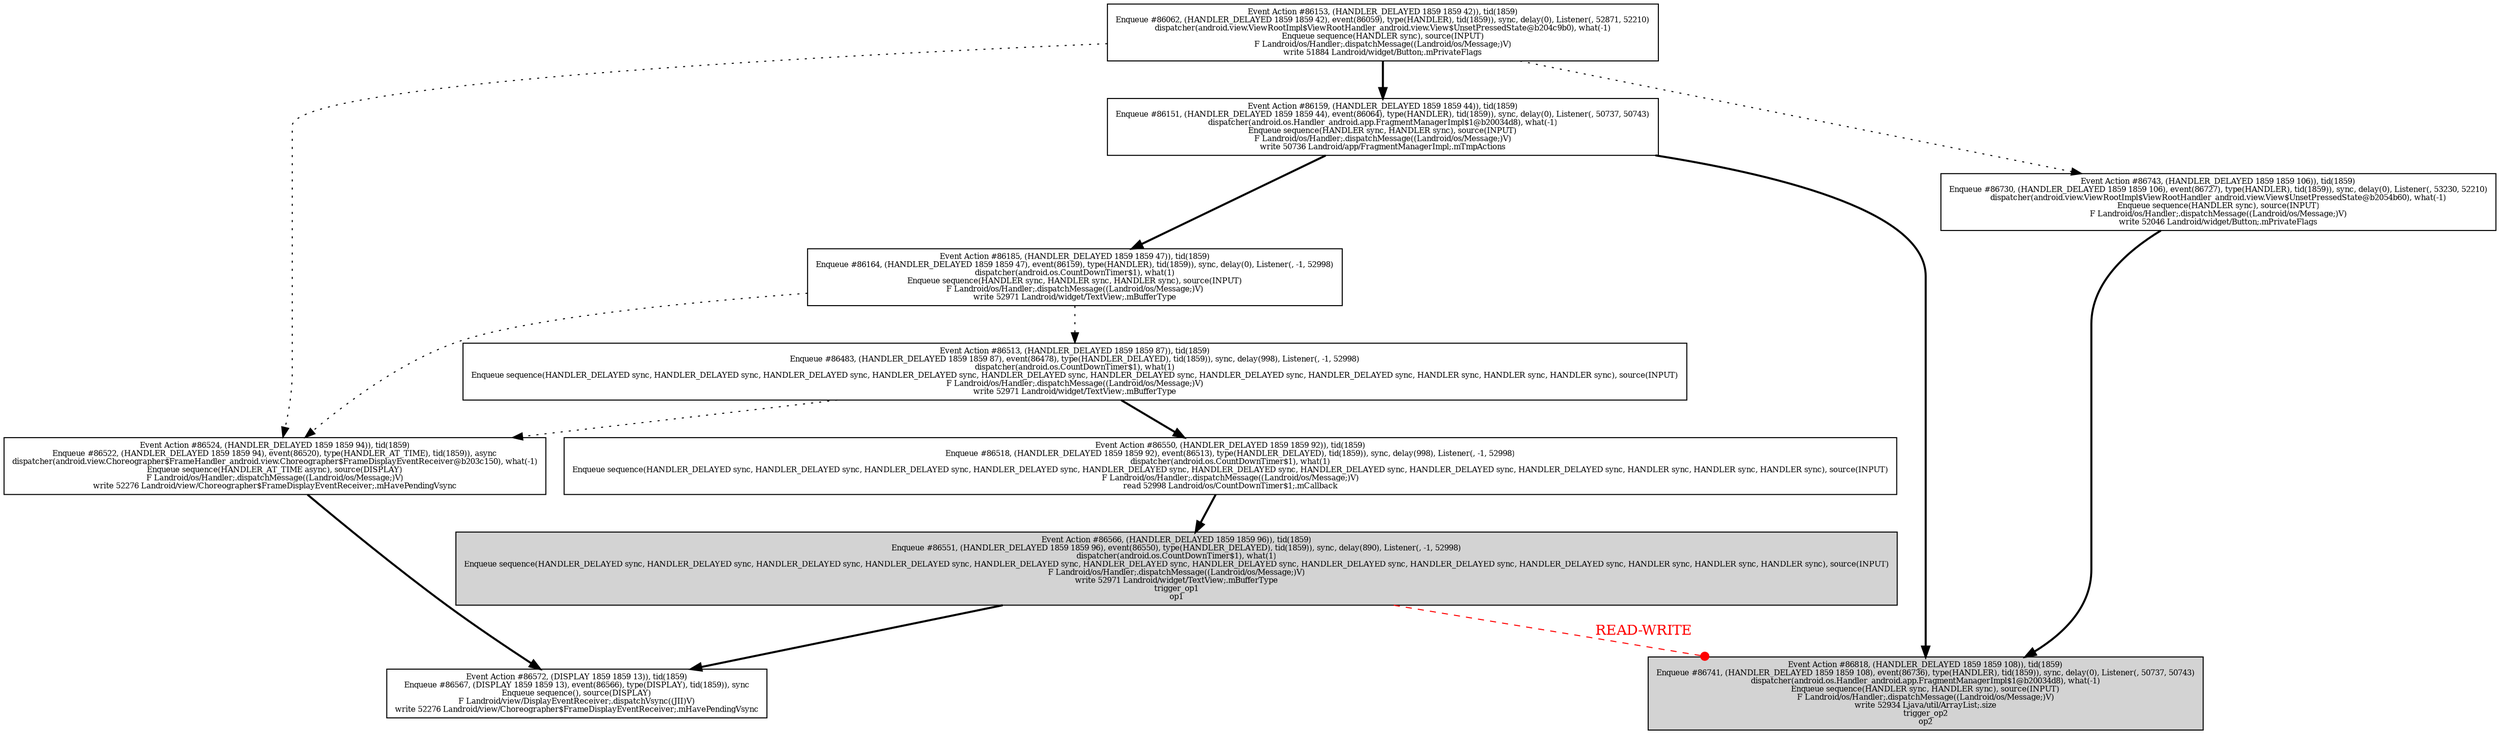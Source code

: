 digraph race0_21_4294967295 {
  node[fontsize=7.5];
  N86153 [label="Event Action #86153, (HANDLER_DELAYED 1859 1859 42)), tid(1859)\nEnqueue #86062, (HANDLER_DELAYED 1859 1859 42), event(86059), type(HANDLER), tid(1859)), sync, delay(0), Listener(, 52871, 52210)\ndispatcher(android.view.ViewRootImpl$ViewRootHandler_android.view.View$UnsetPressedState@b204c9b0), what(-1)\nEnqueue sequence(HANDLER sync), source(INPUT)\nF Landroid/os/Handler;.dispatchMessage((Landroid/os/Message;)V)\nwrite 51884 Landroid/widget/Button;.mPrivateFlags", URL="race?focus=86153&id=21", shape="box"];
  N86159 [label="Event Action #86159, (HANDLER_DELAYED 1859 1859 44)), tid(1859)\nEnqueue #86151, (HANDLER_DELAYED 1859 1859 44), event(86064), type(HANDLER), tid(1859)), sync, delay(0), Listener(, 50737, 50743)\ndispatcher(android.os.Handler_android.app.FragmentManagerImpl$1@b20034d8), what(-1)\nEnqueue sequence(HANDLER sync, HANDLER sync), source(INPUT)\nF Landroid/os/Handler;.dispatchMessage((Landroid/os/Message;)V)\nwrite 50736 Landroid/app/FragmentManagerImpl;.mTmpActions", URL="race?focus=86159&id=21", shape="box"];
  N86185 [label="Event Action #86185, (HANDLER_DELAYED 1859 1859 47)), tid(1859)\nEnqueue #86164, (HANDLER_DELAYED 1859 1859 47), event(86159), type(HANDLER), tid(1859)), sync, delay(0), Listener(, -1, 52998)\ndispatcher(android.os.CountDownTimer$1), what(1)\nEnqueue sequence(HANDLER sync, HANDLER sync, HANDLER sync), source(INPUT)\nF Landroid/os/Handler;.dispatchMessage((Landroid/os/Message;)V)\nwrite 52971 Landroid/widget/TextView;.mBufferType", URL="race?focus=86185&id=21", shape="box"];
  N86513 [label="Event Action #86513, (HANDLER_DELAYED 1859 1859 87)), tid(1859)\nEnqueue #86483, (HANDLER_DELAYED 1859 1859 87), event(86478), type(HANDLER_DELAYED), tid(1859)), sync, delay(998), Listener(, -1, 52998)\ndispatcher(android.os.CountDownTimer$1), what(1)\nEnqueue sequence(HANDLER_DELAYED sync, HANDLER_DELAYED sync, HANDLER_DELAYED sync, HANDLER_DELAYED sync, HANDLER_DELAYED sync, HANDLER_DELAYED sync, HANDLER_DELAYED sync, HANDLER_DELAYED sync, HANDLER sync, HANDLER sync, HANDLER sync), source(INPUT)\nF Landroid/os/Handler;.dispatchMessage((Landroid/os/Message;)V)\nwrite 52971 Landroid/widget/TextView;.mBufferType", URL="race?focus=86513&id=21", shape="box"];
  N86524 [label="Event Action #86524, (HANDLER_DELAYED 1859 1859 94)), tid(1859)\nEnqueue #86522, (HANDLER_DELAYED 1859 1859 94), event(86520), type(HANDLER_AT_TIME), tid(1859)), async\ndispatcher(android.view.Choreographer$FrameHandler_android.view.Choreographer$FrameDisplayEventReceiver@b203c150), what(-1)\nEnqueue sequence(HANDLER_AT_TIME async), source(DISPLAY)\nF Landroid/os/Handler;.dispatchMessage((Landroid/os/Message;)V)\nwrite 52276 Landroid/view/Choreographer$FrameDisplayEventReceiver;.mHavePendingVsync", URL="race?focus=86524&id=21", shape="box"];
  N86550 [label="Event Action #86550, (HANDLER_DELAYED 1859 1859 92)), tid(1859)\nEnqueue #86518, (HANDLER_DELAYED 1859 1859 92), event(86513), type(HANDLER_DELAYED), tid(1859)), sync, delay(998), Listener(, -1, 52998)\ndispatcher(android.os.CountDownTimer$1), what(1)\nEnqueue sequence(HANDLER_DELAYED sync, HANDLER_DELAYED sync, HANDLER_DELAYED sync, HANDLER_DELAYED sync, HANDLER_DELAYED sync, HANDLER_DELAYED sync, HANDLER_DELAYED sync, HANDLER_DELAYED sync, HANDLER_DELAYED sync, HANDLER sync, HANDLER sync, HANDLER sync), source(INPUT)\nF Landroid/os/Handler;.dispatchMessage((Landroid/os/Message;)V)\nread 52998 Landroid/os/CountDownTimer$1;.mCallback", URL="race?focus=86550&id=21", shape="box"];
  N86566 [label="Event Action #86566, (HANDLER_DELAYED 1859 1859 96)), tid(1859)\nEnqueue #86551, (HANDLER_DELAYED 1859 1859 96), event(86550), type(HANDLER_DELAYED), tid(1859)), sync, delay(890), Listener(, -1, 52998)\ndispatcher(android.os.CountDownTimer$1), what(1)\nEnqueue sequence(HANDLER_DELAYED sync, HANDLER_DELAYED sync, HANDLER_DELAYED sync, HANDLER_DELAYED sync, HANDLER_DELAYED sync, HANDLER_DELAYED sync, HANDLER_DELAYED sync, HANDLER_DELAYED sync, HANDLER_DELAYED sync, HANDLER_DELAYED sync, HANDLER sync, HANDLER sync, HANDLER sync), source(INPUT)\nF Landroid/os/Handler;.dispatchMessage((Landroid/os/Message;)V)\nwrite 52971 Landroid/widget/TextView;.mBufferType\ntrigger_op1\nop1", URL="race?focus=86566&id=21", fillcolor="lightgrey", style="filled", shape="box"];
  N86572 [label="Event Action #86572, (DISPLAY 1859 1859 13)), tid(1859)\nEnqueue #86567, (DISPLAY 1859 1859 13), event(86566), type(DISPLAY), tid(1859)), sync\nEnqueue sequence(), source(DISPLAY)\nF Landroid/view/DisplayEventReceiver;.dispatchVsync((JII)V)\nwrite 52276 Landroid/view/Choreographer$FrameDisplayEventReceiver;.mHavePendingVsync", URL="race?focus=86572&id=21", shape="box"];
  N86743 [label="Event Action #86743, (HANDLER_DELAYED 1859 1859 106)), tid(1859)\nEnqueue #86730, (HANDLER_DELAYED 1859 1859 106), event(86727), type(HANDLER), tid(1859)), sync, delay(0), Listener(, 53230, 52210)\ndispatcher(android.view.ViewRootImpl$ViewRootHandler_android.view.View$UnsetPressedState@b2054b60), what(-1)\nEnqueue sequence(HANDLER sync), source(INPUT)\nF Landroid/os/Handler;.dispatchMessage((Landroid/os/Message;)V)\nwrite 52046 Landroid/widget/Button;.mPrivateFlags", URL="race?focus=86743&id=21", shape="box"];
  N86818 [label="Event Action #86818, (HANDLER_DELAYED 1859 1859 108)), tid(1859)\nEnqueue #86741, (HANDLER_DELAYED 1859 1859 108), event(86736), type(HANDLER), tid(1859)), sync, delay(0), Listener(, 50737, 50743)\ndispatcher(android.os.Handler_android.app.FragmentManagerImpl$1@b20034d8), what(-1)\nEnqueue sequence(HANDLER sync, HANDLER sync), source(INPUT)\nF Landroid/os/Handler;.dispatchMessage((Landroid/os/Message;)V)\nwrite 52934 Ljava/util/ArrayList;.size\ntrigger_op2\nop2", URL="race?focus=86818&id=21", fillcolor="lightgrey", style="filled", shape="box"];
  N86153 -> N86159 [style="bold"];
  N86153 -> N86524 [style="dotted"];
  N86153 -> N86743 [style="dotted"];
  N86159 -> N86185 [style="bold"];
  N86159 -> N86818 [style="bold"];
  N86185 -> N86513 [style="dotted"];
  N86185 -> N86524 [style="dotted"];
  N86513 -> N86524 [style="dotted"];
  N86513 -> N86550 [style="bold"];
  N86524 -> N86572 [style="bold"];
  N86550 -> N86566 [style="bold"];
  N86566 -> N86572 [style="bold"];
  N86566 -> N86818 [label="READ-WRITE", color="red", style="dashed", arrowhead="dot", fontcolor="red", URL="race?focus=-1&id=20race?focus=-1&id=21race?focus=-1&id=21"];
  N86743 -> N86818 [style="bold"];
}